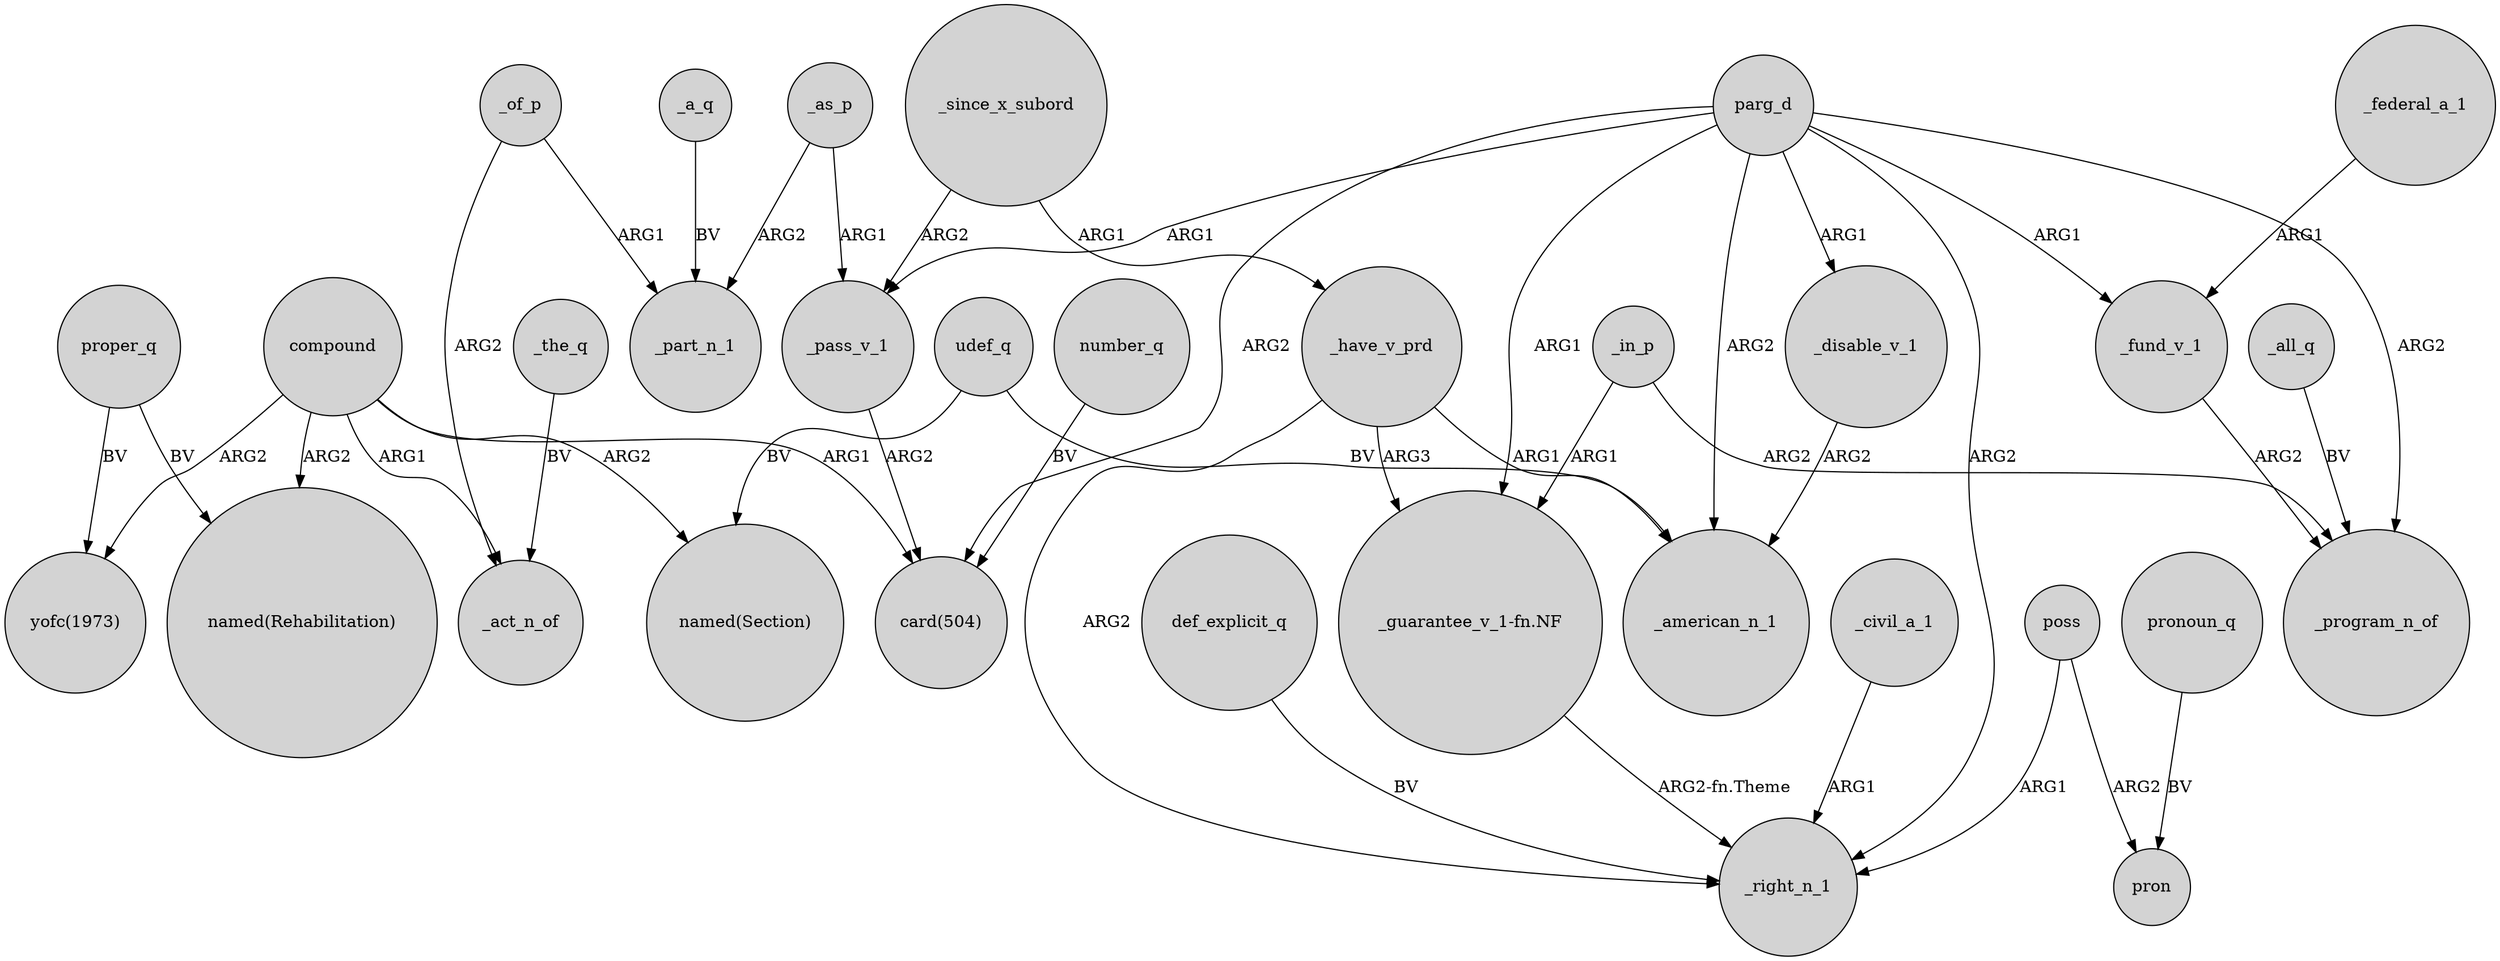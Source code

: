 digraph {
	node [shape=circle style=filled]
	compound -> "named(Rehabilitation)" [label=ARG2]
	proper_q -> "yofc(1973)" [label=BV]
	poss -> pron [label=ARG2]
	parg_d -> "_guarantee_v_1-fn.NF" [label=ARG1]
	_have_v_prd -> _american_n_1 [label=ARG1]
	_of_p -> _act_n_of [label=ARG2]
	compound -> "card(504)" [label=ARG1]
	"_guarantee_v_1-fn.NF" -> _right_n_1 [label="ARG2-fn.Theme"]
	_the_q -> _act_n_of [label=BV]
	compound -> "yofc(1973)" [label=ARG2]
	parg_d -> _pass_v_1 [label=ARG1]
	parg_d -> _program_n_of [label=ARG2]
	_in_p -> "_guarantee_v_1-fn.NF" [label=ARG1]
	_since_x_subord -> _have_v_prd [label=ARG1]
	_of_p -> _part_n_1 [label=ARG1]
	parg_d -> _disable_v_1 [label=ARG1]
	_fund_v_1 -> _program_n_of [label=ARG2]
	_federal_a_1 -> _fund_v_1 [label=ARG1]
	pronoun_q -> pron [label=BV]
	proper_q -> "named(Rehabilitation)" [label=BV]
	_since_x_subord -> _pass_v_1 [label=ARG2]
	_have_v_prd -> "_guarantee_v_1-fn.NF" [label=ARG3]
	_civil_a_1 -> _right_n_1 [label=ARG1]
	_pass_v_1 -> "card(504)" [label=ARG2]
	_have_v_prd -> _right_n_1 [label=ARG2]
	udef_q -> _american_n_1 [label=BV]
	_as_p -> _pass_v_1 [label=ARG1]
	_as_p -> _part_n_1 [label=ARG2]
	parg_d -> _american_n_1 [label=ARG2]
	parg_d -> _right_n_1 [label=ARG2]
	number_q -> "card(504)" [label=BV]
	_disable_v_1 -> _american_n_1 [label=ARG2]
	parg_d -> "card(504)" [label=ARG2]
	def_explicit_q -> _right_n_1 [label=BV]
	parg_d -> _fund_v_1 [label=ARG1]
	poss -> _right_n_1 [label=ARG1]
	_a_q -> _part_n_1 [label=BV]
	compound -> "named(Section)" [label=ARG2]
	udef_q -> "named(Section)" [label=BV]
	_in_p -> _program_n_of [label=ARG2]
	compound -> _act_n_of [label=ARG1]
	_all_q -> _program_n_of [label=BV]
}
